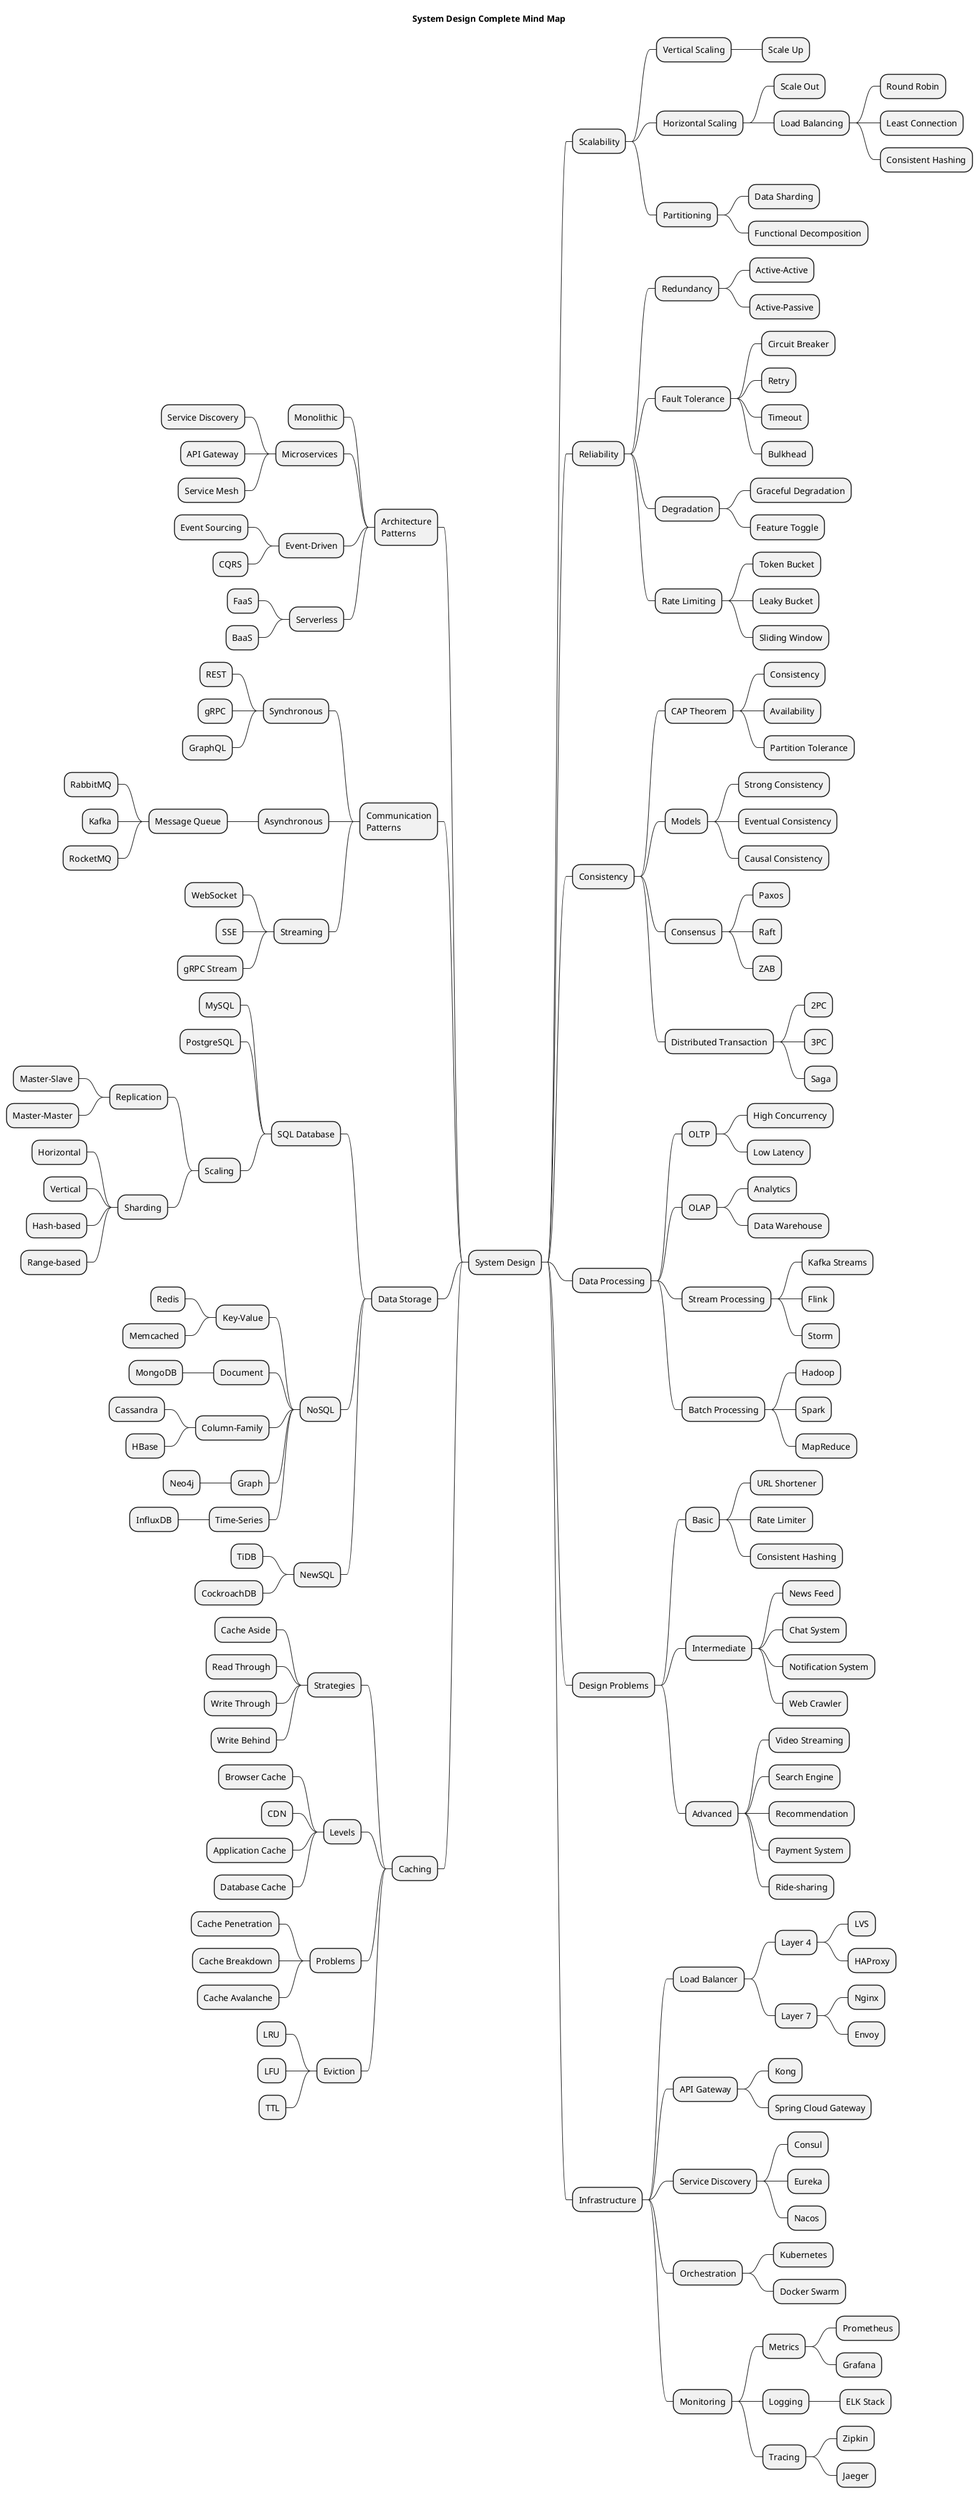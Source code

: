@startmindmap

title System Design Complete Mind Map

* System Design

left side

** Architecture\nPatterns
*** Monolithic
*** Microservices
**** Service Discovery
**** API Gateway
**** Service Mesh
*** Event-Driven
**** Event Sourcing
**** CQRS
*** Serverless
**** FaaS
**** BaaS

** Communication\nPatterns
*** Synchronous
**** REST
**** gRPC
**** GraphQL
*** Asynchronous
**** Message Queue
***** RabbitMQ
***** Kafka
***** RocketMQ
*** Streaming
**** WebSocket
**** SSE
**** gRPC Stream

** Data Storage
*** SQL Database
**** MySQL
**** PostgreSQL
**** Scaling
***** Replication
****** Master-Slave
****** Master-Master
***** Sharding
****** Horizontal
****** Vertical
****** Hash-based
****** Range-based
*** NoSQL
**** Key-Value
***** Redis
***** Memcached
**** Document
***** MongoDB
**** Column-Family
***** Cassandra
***** HBase
**** Graph
***** Neo4j
**** Time-Series
***** InfluxDB
*** NewSQL
**** TiDB
**** CockroachDB

** Caching
*** Strategies
**** Cache Aside
**** Read Through
**** Write Through
**** Write Behind
*** Levels
**** Browser Cache
**** CDN
**** Application Cache
**** Database Cache
*** Problems
**** Cache Penetration
**** Cache Breakdown
**** Cache Avalanche
*** Eviction
**** LRU
**** LFU
**** TTL

right side

** Scalability
*** Vertical Scaling
**** Scale Up
*** Horizontal Scaling
**** Scale Out
**** Load Balancing
***** Round Robin
***** Least Connection
***** Consistent Hashing
*** Partitioning
**** Data Sharding
**** Functional Decomposition

** Reliability
*** Redundancy
**** Active-Active
**** Active-Passive
*** Fault Tolerance
**** Circuit Breaker
**** Retry
**** Timeout
**** Bulkhead
*** Degradation
**** Graceful Degradation
**** Feature Toggle
*** Rate Limiting
**** Token Bucket
**** Leaky Bucket
**** Sliding Window

** Consistency
*** CAP Theorem
**** Consistency
**** Availability
**** Partition Tolerance
*** Models
**** Strong Consistency
**** Eventual Consistency
**** Causal Consistency
*** Consensus
**** Paxos
**** Raft
**** ZAB
*** Distributed Transaction
**** 2PC
**** 3PC
**** Saga

** Data Processing
*** OLTP
**** High Concurrency
**** Low Latency
*** OLAP
**** Analytics
**** Data Warehouse
*** Stream Processing
**** Kafka Streams
**** Flink
**** Storm
*** Batch Processing
**** Hadoop
**** Spark
**** MapReduce

** Design Problems
*** Basic
**** URL Shortener
**** Rate Limiter
**** Consistent Hashing
*** Intermediate
**** News Feed
**** Chat System
**** Notification System
**** Web Crawler
*** Advanced
**** Video Streaming
**** Search Engine
**** Recommendation
**** Payment System
**** Ride-sharing

** Infrastructure
*** Load Balancer
**** Layer 4
***** LVS
***** HAProxy
**** Layer 7
***** Nginx
***** Envoy
*** API Gateway
**** Kong
**** Spring Cloud Gateway
*** Service Discovery
**** Consul
**** Eureka
**** Nacos
*** Orchestration
**** Kubernetes
**** Docker Swarm
*** Monitoring
**** Metrics
***** Prometheus
***** Grafana
**** Logging
***** ELK Stack
**** Tracing
***** Zipkin
***** Jaeger

@endmindmap